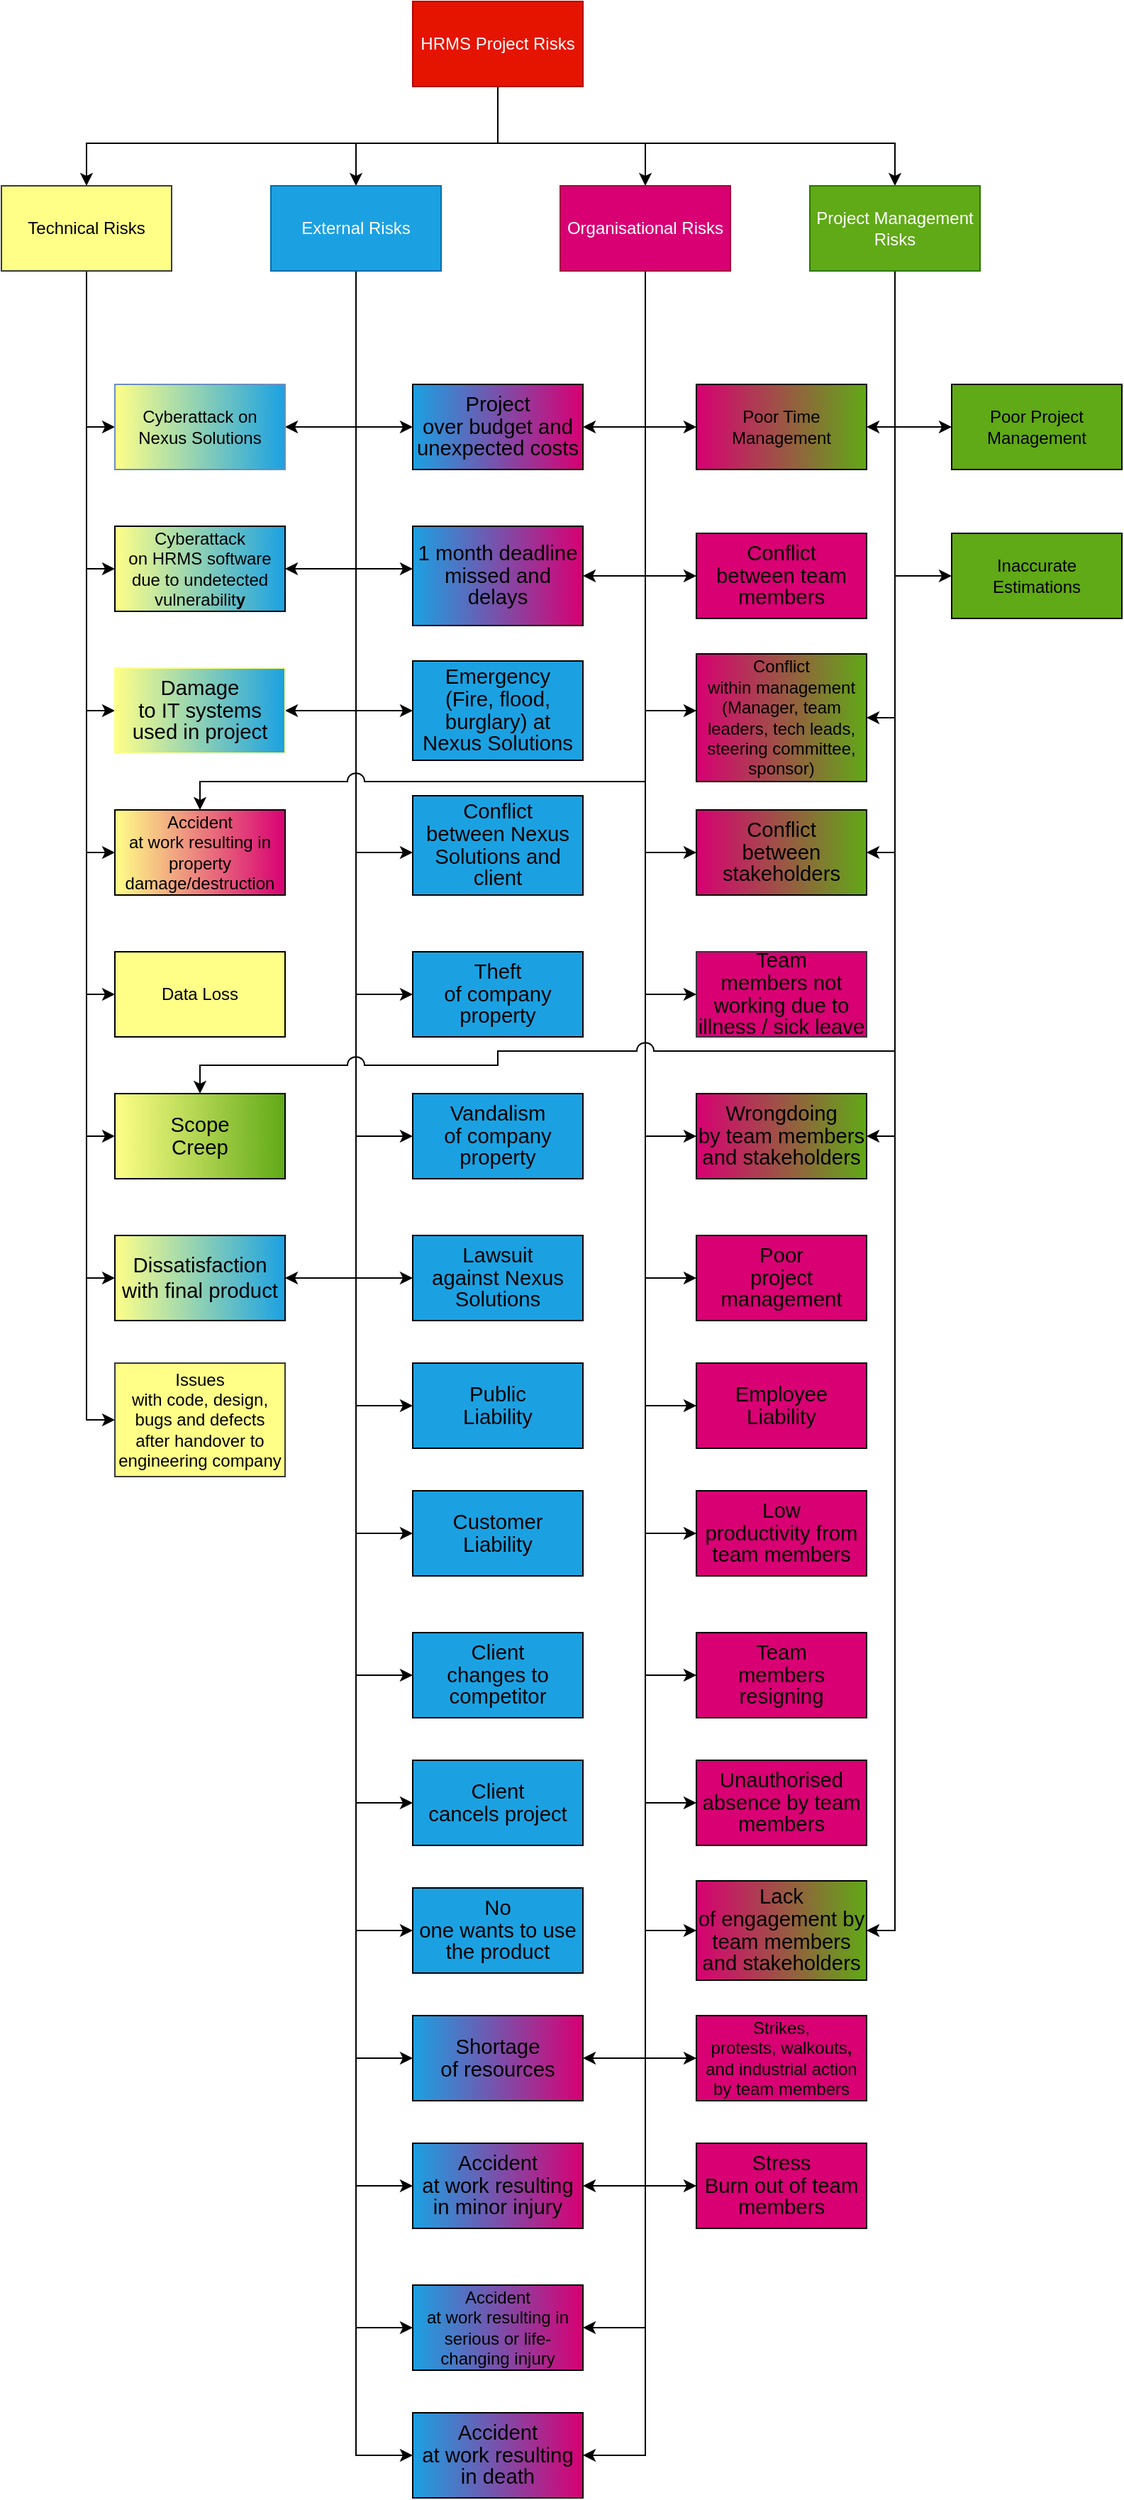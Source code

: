 <mxfile version="24.5.1" type="device">
  <diagram id="prtHgNgQTEPvFCAcTncT" name="Page-1">
    <mxGraphModel dx="2442" dy="1646" grid="1" gridSize="10" guides="1" tooltips="1" connect="1" arrows="1" fold="1" page="1" pageScale="1" pageWidth="827" pageHeight="1169" math="0" shadow="0">
      <root>
        <mxCell id="0" />
        <mxCell id="1" parent="0" />
        <mxCell id="ek_sgD7R-iS7o5YreClh-4" value="" style="edgeStyle=orthogonalEdgeStyle;rounded=0;orthogonalLoop=1;jettySize=auto;html=1;" edge="1" parent="1" source="ek_sgD7R-iS7o5YreClh-1" target="ek_sgD7R-iS7o5YreClh-3">
          <mxGeometry relative="1" as="geometry">
            <Array as="points">
              <mxPoint x="430" y="230" />
              <mxPoint x="140" y="230" />
            </Array>
          </mxGeometry>
        </mxCell>
        <mxCell id="ek_sgD7R-iS7o5YreClh-7" value="" style="edgeStyle=orthogonalEdgeStyle;rounded=0;orthogonalLoop=1;jettySize=auto;html=1;" edge="1" parent="1" source="ek_sgD7R-iS7o5YreClh-1" target="ek_sgD7R-iS7o5YreClh-6">
          <mxGeometry relative="1" as="geometry">
            <Array as="points">
              <mxPoint x="430" y="230" />
              <mxPoint x="330" y="230" />
            </Array>
          </mxGeometry>
        </mxCell>
        <mxCell id="ek_sgD7R-iS7o5YreClh-10" value="" style="edgeStyle=orthogonalEdgeStyle;rounded=0;orthogonalLoop=1;jettySize=auto;html=1;" edge="1" parent="1" source="ek_sgD7R-iS7o5YreClh-1" target="ek_sgD7R-iS7o5YreClh-9">
          <mxGeometry relative="1" as="geometry">
            <Array as="points">
              <mxPoint x="430" y="230" />
              <mxPoint x="534" y="230" />
            </Array>
          </mxGeometry>
        </mxCell>
        <mxCell id="ek_sgD7R-iS7o5YreClh-13" value="" style="edgeStyle=orthogonalEdgeStyle;rounded=0;orthogonalLoop=1;jettySize=auto;html=1;" edge="1" parent="1" source="ek_sgD7R-iS7o5YreClh-1" target="ek_sgD7R-iS7o5YreClh-12">
          <mxGeometry relative="1" as="geometry">
            <Array as="points">
              <mxPoint x="430" y="230" />
              <mxPoint x="710" y="230" />
            </Array>
          </mxGeometry>
        </mxCell>
        <mxCell id="ek_sgD7R-iS7o5YreClh-1" value="HRMS Project Risks" style="rounded=0;whiteSpace=wrap;html=1;fillColor=#e51400;fontColor=#ffffff;strokeColor=#B20000;" vertex="1" parent="1">
          <mxGeometry x="370" y="130" width="120" height="60" as="geometry" />
        </mxCell>
        <mxCell id="ek_sgD7R-iS7o5YreClh-15" value="" style="edgeStyle=orthogonalEdgeStyle;rounded=0;orthogonalLoop=1;jettySize=auto;html=1;" edge="1" parent="1" target="ek_sgD7R-iS7o5YreClh-14">
          <mxGeometry relative="1" as="geometry">
            <mxPoint x="160" y="320" as="sourcePoint" />
            <Array as="points">
              <mxPoint x="140" y="320" />
              <mxPoint x="140" y="430" />
            </Array>
          </mxGeometry>
        </mxCell>
        <mxCell id="ek_sgD7R-iS7o5YreClh-18" value="" style="edgeStyle=orthogonalEdgeStyle;rounded=0;orthogonalLoop=1;jettySize=auto;html=1;" edge="1" parent="1" source="ek_sgD7R-iS7o5YreClh-3" target="ek_sgD7R-iS7o5YreClh-17">
          <mxGeometry relative="1" as="geometry">
            <Array as="points">
              <mxPoint x="140" y="530" />
            </Array>
          </mxGeometry>
        </mxCell>
        <mxCell id="ek_sgD7R-iS7o5YreClh-20" value="" style="edgeStyle=orthogonalEdgeStyle;rounded=0;orthogonalLoop=1;jettySize=auto;html=1;" edge="1" parent="1" source="ek_sgD7R-iS7o5YreClh-3" target="ek_sgD7R-iS7o5YreClh-19">
          <mxGeometry relative="1" as="geometry">
            <Array as="points">
              <mxPoint x="140" y="630" />
            </Array>
          </mxGeometry>
        </mxCell>
        <mxCell id="ek_sgD7R-iS7o5YreClh-22" value="" style="edgeStyle=orthogonalEdgeStyle;rounded=0;orthogonalLoop=1;jettySize=auto;html=1;" edge="1" parent="1" source="ek_sgD7R-iS7o5YreClh-3" target="ek_sgD7R-iS7o5YreClh-21">
          <mxGeometry relative="1" as="geometry">
            <Array as="points">
              <mxPoint x="140" y="730" />
            </Array>
          </mxGeometry>
        </mxCell>
        <mxCell id="ek_sgD7R-iS7o5YreClh-24" value="" style="edgeStyle=orthogonalEdgeStyle;rounded=0;orthogonalLoop=1;jettySize=auto;html=1;" edge="1" parent="1" source="ek_sgD7R-iS7o5YreClh-3" target="ek_sgD7R-iS7o5YreClh-23">
          <mxGeometry relative="1" as="geometry">
            <Array as="points">
              <mxPoint x="140" y="830" />
            </Array>
          </mxGeometry>
        </mxCell>
        <mxCell id="ek_sgD7R-iS7o5YreClh-28" value="" style="edgeStyle=orthogonalEdgeStyle;rounded=0;orthogonalLoop=1;jettySize=auto;html=1;" edge="1" parent="1" source="ek_sgD7R-iS7o5YreClh-3" target="ek_sgD7R-iS7o5YreClh-27">
          <mxGeometry relative="1" as="geometry">
            <Array as="points">
              <mxPoint x="140" y="930" />
            </Array>
          </mxGeometry>
        </mxCell>
        <mxCell id="ek_sgD7R-iS7o5YreClh-30" value="" style="edgeStyle=orthogonalEdgeStyle;rounded=0;orthogonalLoop=1;jettySize=auto;html=1;" edge="1" parent="1" source="ek_sgD7R-iS7o5YreClh-3" target="ek_sgD7R-iS7o5YreClh-29">
          <mxGeometry relative="1" as="geometry">
            <Array as="points">
              <mxPoint x="140" y="1030" />
            </Array>
          </mxGeometry>
        </mxCell>
        <mxCell id="ek_sgD7R-iS7o5YreClh-34" value="" style="edgeStyle=orthogonalEdgeStyle;rounded=0;orthogonalLoop=1;jettySize=auto;html=1;" edge="1" parent="1" source="ek_sgD7R-iS7o5YreClh-3" target="ek_sgD7R-iS7o5YreClh-33">
          <mxGeometry relative="1" as="geometry">
            <Array as="points">
              <mxPoint x="140" y="1130" />
            </Array>
          </mxGeometry>
        </mxCell>
        <mxCell id="ek_sgD7R-iS7o5YreClh-3" value="Technical Risks" style="rounded=0;whiteSpace=wrap;html=1;fillColor=#ffff88;strokeColor=#36393d;" vertex="1" parent="1">
          <mxGeometry x="80" y="260" width="120" height="60" as="geometry" />
        </mxCell>
        <mxCell id="ek_sgD7R-iS7o5YreClh-37" style="edgeStyle=orthogonalEdgeStyle;rounded=0;orthogonalLoop=1;jettySize=auto;html=1;entryX=1;entryY=0.5;entryDx=0;entryDy=0;" edge="1" parent="1" source="ek_sgD7R-iS7o5YreClh-6" target="ek_sgD7R-iS7o5YreClh-14">
          <mxGeometry relative="1" as="geometry" />
        </mxCell>
        <mxCell id="ek_sgD7R-iS7o5YreClh-38" style="edgeStyle=orthogonalEdgeStyle;rounded=0;orthogonalLoop=1;jettySize=auto;html=1;entryX=1;entryY=0.5;entryDx=0;entryDy=0;" edge="1" parent="1" source="ek_sgD7R-iS7o5YreClh-6" target="ek_sgD7R-iS7o5YreClh-17">
          <mxGeometry relative="1" as="geometry" />
        </mxCell>
        <mxCell id="ek_sgD7R-iS7o5YreClh-39" style="edgeStyle=orthogonalEdgeStyle;rounded=0;orthogonalLoop=1;jettySize=auto;html=1;entryX=1;entryY=0.5;entryDx=0;entryDy=0;" edge="1" parent="1" source="ek_sgD7R-iS7o5YreClh-6" target="ek_sgD7R-iS7o5YreClh-19">
          <mxGeometry relative="1" as="geometry" />
        </mxCell>
        <mxCell id="ek_sgD7R-iS7o5YreClh-41" value="" style="edgeStyle=orthogonalEdgeStyle;rounded=0;orthogonalLoop=1;jettySize=auto;html=1;" edge="1" parent="1" source="ek_sgD7R-iS7o5YreClh-6" target="ek_sgD7R-iS7o5YreClh-40">
          <mxGeometry relative="1" as="geometry">
            <Array as="points">
              <mxPoint x="330" y="430" />
            </Array>
          </mxGeometry>
        </mxCell>
        <mxCell id="ek_sgD7R-iS7o5YreClh-43" value="" style="edgeStyle=orthogonalEdgeStyle;rounded=0;orthogonalLoop=1;jettySize=auto;html=1;" edge="1" parent="1" source="ek_sgD7R-iS7o5YreClh-6" target="ek_sgD7R-iS7o5YreClh-42">
          <mxGeometry relative="1" as="geometry">
            <Array as="points">
              <mxPoint x="330" y="530" />
            </Array>
          </mxGeometry>
        </mxCell>
        <mxCell id="ek_sgD7R-iS7o5YreClh-45" value="" style="edgeStyle=orthogonalEdgeStyle;rounded=0;orthogonalLoop=1;jettySize=auto;html=1;" edge="1" parent="1" source="ek_sgD7R-iS7o5YreClh-6" target="ek_sgD7R-iS7o5YreClh-44">
          <mxGeometry relative="1" as="geometry">
            <Array as="points">
              <mxPoint x="330" y="630" />
            </Array>
          </mxGeometry>
        </mxCell>
        <mxCell id="ek_sgD7R-iS7o5YreClh-47" value="" style="edgeStyle=orthogonalEdgeStyle;rounded=0;orthogonalLoop=1;jettySize=auto;html=1;" edge="1" parent="1" source="ek_sgD7R-iS7o5YreClh-6" target="ek_sgD7R-iS7o5YreClh-46">
          <mxGeometry relative="1" as="geometry">
            <Array as="points">
              <mxPoint x="330" y="730" />
            </Array>
          </mxGeometry>
        </mxCell>
        <mxCell id="ek_sgD7R-iS7o5YreClh-49" value="" style="edgeStyle=orthogonalEdgeStyle;rounded=0;orthogonalLoop=1;jettySize=auto;html=1;" edge="1" parent="1" source="ek_sgD7R-iS7o5YreClh-6" target="ek_sgD7R-iS7o5YreClh-48">
          <mxGeometry relative="1" as="geometry">
            <Array as="points">
              <mxPoint x="330" y="830" />
            </Array>
          </mxGeometry>
        </mxCell>
        <mxCell id="ek_sgD7R-iS7o5YreClh-53" value="" style="edgeStyle=orthogonalEdgeStyle;rounded=0;orthogonalLoop=1;jettySize=auto;html=1;" edge="1" parent="1" source="ek_sgD7R-iS7o5YreClh-6" target="ek_sgD7R-iS7o5YreClh-52">
          <mxGeometry relative="1" as="geometry">
            <Array as="points">
              <mxPoint x="330" y="930" />
            </Array>
          </mxGeometry>
        </mxCell>
        <mxCell id="ek_sgD7R-iS7o5YreClh-55" value="" style="edgeStyle=orthogonalEdgeStyle;rounded=0;orthogonalLoop=1;jettySize=auto;html=1;" edge="1" parent="1" source="ek_sgD7R-iS7o5YreClh-6" target="ek_sgD7R-iS7o5YreClh-54">
          <mxGeometry relative="1" as="geometry">
            <Array as="points">
              <mxPoint x="330" y="1030" />
            </Array>
          </mxGeometry>
        </mxCell>
        <mxCell id="ek_sgD7R-iS7o5YreClh-58" value="" style="edgeStyle=orthogonalEdgeStyle;rounded=0;orthogonalLoop=1;jettySize=auto;html=1;" edge="1" parent="1" source="ek_sgD7R-iS7o5YreClh-6" target="ek_sgD7R-iS7o5YreClh-57">
          <mxGeometry relative="1" as="geometry">
            <Array as="points">
              <mxPoint x="330" y="1120" />
            </Array>
          </mxGeometry>
        </mxCell>
        <mxCell id="ek_sgD7R-iS7o5YreClh-60" value="" style="edgeStyle=orthogonalEdgeStyle;rounded=0;orthogonalLoop=1;jettySize=auto;html=1;" edge="1" parent="1" source="ek_sgD7R-iS7o5YreClh-6" target="ek_sgD7R-iS7o5YreClh-59">
          <mxGeometry relative="1" as="geometry">
            <Array as="points">
              <mxPoint x="330" y="1210" />
            </Array>
          </mxGeometry>
        </mxCell>
        <mxCell id="ek_sgD7R-iS7o5YreClh-62" value="" style="edgeStyle=orthogonalEdgeStyle;rounded=0;orthogonalLoop=1;jettySize=auto;html=1;" edge="1" parent="1" source="ek_sgD7R-iS7o5YreClh-6" target="ek_sgD7R-iS7o5YreClh-61">
          <mxGeometry relative="1" as="geometry">
            <Array as="points">
              <mxPoint x="330" y="1310" />
            </Array>
          </mxGeometry>
        </mxCell>
        <mxCell id="ek_sgD7R-iS7o5YreClh-64" value="" style="edgeStyle=orthogonalEdgeStyle;rounded=0;orthogonalLoop=1;jettySize=auto;html=1;" edge="1" parent="1" source="ek_sgD7R-iS7o5YreClh-6" target="ek_sgD7R-iS7o5YreClh-63">
          <mxGeometry relative="1" as="geometry">
            <Array as="points">
              <mxPoint x="330" y="1400" />
            </Array>
          </mxGeometry>
        </mxCell>
        <mxCell id="ek_sgD7R-iS7o5YreClh-65" style="edgeStyle=orthogonalEdgeStyle;rounded=0;orthogonalLoop=1;jettySize=auto;html=1;entryX=1;entryY=0.5;entryDx=0;entryDy=0;" edge="1" parent="1" source="ek_sgD7R-iS7o5YreClh-6" target="ek_sgD7R-iS7o5YreClh-29">
          <mxGeometry relative="1" as="geometry" />
        </mxCell>
        <mxCell id="ek_sgD7R-iS7o5YreClh-67" value="" style="edgeStyle=orthogonalEdgeStyle;rounded=0;orthogonalLoop=1;jettySize=auto;html=1;" edge="1" parent="1" source="ek_sgD7R-iS7o5YreClh-6" target="ek_sgD7R-iS7o5YreClh-66">
          <mxGeometry relative="1" as="geometry">
            <Array as="points">
              <mxPoint x="330" y="1490" />
            </Array>
          </mxGeometry>
        </mxCell>
        <mxCell id="ek_sgD7R-iS7o5YreClh-70" value="" style="edgeStyle=orthogonalEdgeStyle;rounded=0;orthogonalLoop=1;jettySize=auto;html=1;" edge="1" parent="1" source="ek_sgD7R-iS7o5YreClh-6" target="ek_sgD7R-iS7o5YreClh-69">
          <mxGeometry relative="1" as="geometry">
            <Array as="points">
              <mxPoint x="330" y="1580" />
            </Array>
          </mxGeometry>
        </mxCell>
        <mxCell id="ek_sgD7R-iS7o5YreClh-114" value="" style="edgeStyle=orthogonalEdgeStyle;rounded=0;orthogonalLoop=1;jettySize=auto;html=1;" edge="1" parent="1" source="ek_sgD7R-iS7o5YreClh-6" target="ek_sgD7R-iS7o5YreClh-113">
          <mxGeometry relative="1" as="geometry">
            <Array as="points">
              <mxPoint x="330" y="1670" />
            </Array>
          </mxGeometry>
        </mxCell>
        <mxCell id="ek_sgD7R-iS7o5YreClh-116" value="" style="edgeStyle=orthogonalEdgeStyle;rounded=0;orthogonalLoop=1;jettySize=auto;html=1;" edge="1" parent="1" source="ek_sgD7R-iS7o5YreClh-6" target="ek_sgD7R-iS7o5YreClh-115">
          <mxGeometry relative="1" as="geometry">
            <Array as="points">
              <mxPoint x="330" y="1770" />
            </Array>
          </mxGeometry>
        </mxCell>
        <mxCell id="ek_sgD7R-iS7o5YreClh-118" value="" style="edgeStyle=orthogonalEdgeStyle;rounded=0;orthogonalLoop=1;jettySize=auto;html=1;" edge="1" parent="1" source="ek_sgD7R-iS7o5YreClh-6" target="ek_sgD7R-iS7o5YreClh-117">
          <mxGeometry relative="1" as="geometry">
            <Array as="points">
              <mxPoint x="330" y="1860" />
            </Array>
          </mxGeometry>
        </mxCell>
        <mxCell id="ek_sgD7R-iS7o5YreClh-6" value="External Risks" style="rounded=0;whiteSpace=wrap;html=1;fillColor=#1ba1e2;strokeColor=#006EAF;fontColor=#ffffff;" vertex="1" parent="1">
          <mxGeometry x="270" y="260" width="120" height="60" as="geometry" />
        </mxCell>
        <mxCell id="ek_sgD7R-iS7o5YreClh-72" value="" style="edgeStyle=orthogonalEdgeStyle;rounded=0;orthogonalLoop=1;jettySize=auto;html=1;" edge="1" parent="1" source="ek_sgD7R-iS7o5YreClh-9" target="ek_sgD7R-iS7o5YreClh-71">
          <mxGeometry relative="1" as="geometry">
            <Array as="points">
              <mxPoint x="534" y="430" />
            </Array>
          </mxGeometry>
        </mxCell>
        <mxCell id="ek_sgD7R-iS7o5YreClh-73" style="edgeStyle=orthogonalEdgeStyle;rounded=0;orthogonalLoop=1;jettySize=auto;html=1;entryX=1;entryY=0.5;entryDx=0;entryDy=0;" edge="1" parent="1" source="ek_sgD7R-iS7o5YreClh-9" target="ek_sgD7R-iS7o5YreClh-40">
          <mxGeometry relative="1" as="geometry" />
        </mxCell>
        <mxCell id="ek_sgD7R-iS7o5YreClh-74" style="edgeStyle=orthogonalEdgeStyle;rounded=0;orthogonalLoop=1;jettySize=auto;html=1;entryX=1;entryY=0.5;entryDx=0;entryDy=0;" edge="1" parent="1" source="ek_sgD7R-iS7o5YreClh-9" target="ek_sgD7R-iS7o5YreClh-42">
          <mxGeometry relative="1" as="geometry" />
        </mxCell>
        <mxCell id="ek_sgD7R-iS7o5YreClh-75" style="edgeStyle=orthogonalEdgeStyle;rounded=0;orthogonalLoop=1;jettySize=auto;html=1;entryX=1;entryY=0.5;entryDx=0;entryDy=0;" edge="1" parent="1" source="ek_sgD7R-iS7o5YreClh-9" target="ek_sgD7R-iS7o5YreClh-69">
          <mxGeometry relative="1" as="geometry" />
        </mxCell>
        <mxCell id="ek_sgD7R-iS7o5YreClh-77" value="" style="edgeStyle=orthogonalEdgeStyle;rounded=0;orthogonalLoop=1;jettySize=auto;html=1;" edge="1" parent="1" source="ek_sgD7R-iS7o5YreClh-9" target="ek_sgD7R-iS7o5YreClh-76">
          <mxGeometry relative="1" as="geometry">
            <Array as="points">
              <mxPoint x="534" y="535" />
            </Array>
          </mxGeometry>
        </mxCell>
        <mxCell id="ek_sgD7R-iS7o5YreClh-79" value="" style="edgeStyle=orthogonalEdgeStyle;rounded=0;orthogonalLoop=1;jettySize=auto;html=1;" edge="1" parent="1" source="ek_sgD7R-iS7o5YreClh-9" target="ek_sgD7R-iS7o5YreClh-78">
          <mxGeometry relative="1" as="geometry">
            <Array as="points">
              <mxPoint x="534" y="630" />
            </Array>
          </mxGeometry>
        </mxCell>
        <mxCell id="ek_sgD7R-iS7o5YreClh-81" value="" style="edgeStyle=orthogonalEdgeStyle;rounded=0;orthogonalLoop=1;jettySize=auto;html=1;" edge="1" parent="1" source="ek_sgD7R-iS7o5YreClh-9" target="ek_sgD7R-iS7o5YreClh-80">
          <mxGeometry relative="1" as="geometry">
            <Array as="points">
              <mxPoint x="534" y="730" />
            </Array>
          </mxGeometry>
        </mxCell>
        <mxCell id="ek_sgD7R-iS7o5YreClh-83" value="" style="edgeStyle=orthogonalEdgeStyle;rounded=0;orthogonalLoop=1;jettySize=auto;html=1;" edge="1" parent="1" source="ek_sgD7R-iS7o5YreClh-9" target="ek_sgD7R-iS7o5YreClh-82">
          <mxGeometry relative="1" as="geometry">
            <Array as="points">
              <mxPoint x="534" y="830" />
            </Array>
          </mxGeometry>
        </mxCell>
        <mxCell id="ek_sgD7R-iS7o5YreClh-86" value="" style="edgeStyle=orthogonalEdgeStyle;rounded=0;orthogonalLoop=1;jettySize=auto;html=1;" edge="1" parent="1" source="ek_sgD7R-iS7o5YreClh-9" target="ek_sgD7R-iS7o5YreClh-85">
          <mxGeometry relative="1" as="geometry">
            <Array as="points">
              <mxPoint x="534" y="930" />
            </Array>
          </mxGeometry>
        </mxCell>
        <mxCell id="ek_sgD7R-iS7o5YreClh-88" value="" style="edgeStyle=orthogonalEdgeStyle;rounded=0;orthogonalLoop=1;jettySize=auto;html=1;" edge="1" parent="1" source="ek_sgD7R-iS7o5YreClh-9" target="ek_sgD7R-iS7o5YreClh-87">
          <mxGeometry relative="1" as="geometry">
            <Array as="points">
              <mxPoint x="534" y="1030" />
            </Array>
          </mxGeometry>
        </mxCell>
        <mxCell id="ek_sgD7R-iS7o5YreClh-90" value="" style="edgeStyle=orthogonalEdgeStyle;rounded=0;orthogonalLoop=1;jettySize=auto;html=1;" edge="1" parent="1" source="ek_sgD7R-iS7o5YreClh-9" target="ek_sgD7R-iS7o5YreClh-89">
          <mxGeometry relative="1" as="geometry">
            <Array as="points">
              <mxPoint x="534" y="1120" />
            </Array>
          </mxGeometry>
        </mxCell>
        <mxCell id="ek_sgD7R-iS7o5YreClh-93" value="" style="edgeStyle=orthogonalEdgeStyle;rounded=0;orthogonalLoop=1;jettySize=auto;html=1;" edge="1" parent="1" source="ek_sgD7R-iS7o5YreClh-9" target="ek_sgD7R-iS7o5YreClh-92">
          <mxGeometry relative="1" as="geometry">
            <Array as="points">
              <mxPoint x="534" y="1210" />
            </Array>
          </mxGeometry>
        </mxCell>
        <mxCell id="ek_sgD7R-iS7o5YreClh-95" value="" style="edgeStyle=orthogonalEdgeStyle;rounded=0;orthogonalLoop=1;jettySize=auto;html=1;" edge="1" parent="1" source="ek_sgD7R-iS7o5YreClh-9" target="ek_sgD7R-iS7o5YreClh-94">
          <mxGeometry relative="1" as="geometry">
            <Array as="points">
              <mxPoint x="534" y="1310" />
            </Array>
          </mxGeometry>
        </mxCell>
        <mxCell id="ek_sgD7R-iS7o5YreClh-97" value="" style="edgeStyle=orthogonalEdgeStyle;rounded=0;orthogonalLoop=1;jettySize=auto;html=1;" edge="1" parent="1" source="ek_sgD7R-iS7o5YreClh-9" target="ek_sgD7R-iS7o5YreClh-96">
          <mxGeometry relative="1" as="geometry">
            <Array as="points">
              <mxPoint x="534" y="1400" />
            </Array>
          </mxGeometry>
        </mxCell>
        <mxCell id="ek_sgD7R-iS7o5YreClh-99" value="" style="edgeStyle=orthogonalEdgeStyle;rounded=0;orthogonalLoop=1;jettySize=auto;html=1;" edge="1" parent="1" source="ek_sgD7R-iS7o5YreClh-9" target="ek_sgD7R-iS7o5YreClh-98">
          <mxGeometry relative="1" as="geometry">
            <Array as="points">
              <mxPoint x="534" y="1490" />
            </Array>
          </mxGeometry>
        </mxCell>
        <mxCell id="ek_sgD7R-iS7o5YreClh-101" value="" style="edgeStyle=orthogonalEdgeStyle;rounded=0;orthogonalLoop=1;jettySize=auto;html=1;" edge="1" parent="1" source="ek_sgD7R-iS7o5YreClh-9" target="ek_sgD7R-iS7o5YreClh-100">
          <mxGeometry relative="1" as="geometry">
            <Array as="points">
              <mxPoint x="534" y="1580" />
            </Array>
          </mxGeometry>
        </mxCell>
        <mxCell id="ek_sgD7R-iS7o5YreClh-103" value="" style="edgeStyle=orthogonalEdgeStyle;rounded=0;orthogonalLoop=1;jettySize=auto;html=1;" edge="1" parent="1" source="ek_sgD7R-iS7o5YreClh-9" target="ek_sgD7R-iS7o5YreClh-102">
          <mxGeometry relative="1" as="geometry">
            <Array as="points">
              <mxPoint x="534" y="1670" />
            </Array>
          </mxGeometry>
        </mxCell>
        <mxCell id="ek_sgD7R-iS7o5YreClh-120" style="edgeStyle=orthogonalEdgeStyle;rounded=0;orthogonalLoop=1;jettySize=auto;html=1;entryX=1;entryY=0.5;entryDx=0;entryDy=0;" edge="1" parent="1" source="ek_sgD7R-iS7o5YreClh-9" target="ek_sgD7R-iS7o5YreClh-113">
          <mxGeometry relative="1" as="geometry" />
        </mxCell>
        <mxCell id="ek_sgD7R-iS7o5YreClh-121" style="edgeStyle=orthogonalEdgeStyle;rounded=0;orthogonalLoop=1;jettySize=auto;html=1;entryX=1;entryY=0.5;entryDx=0;entryDy=0;" edge="1" parent="1" source="ek_sgD7R-iS7o5YreClh-9" target="ek_sgD7R-iS7o5YreClh-115">
          <mxGeometry relative="1" as="geometry" />
        </mxCell>
        <mxCell id="ek_sgD7R-iS7o5YreClh-122" style="edgeStyle=orthogonalEdgeStyle;rounded=0;orthogonalLoop=1;jettySize=auto;html=1;entryX=1;entryY=0.5;entryDx=0;entryDy=0;jumpStyle=arc;" edge="1" parent="1" source="ek_sgD7R-iS7o5YreClh-9" target="ek_sgD7R-iS7o5YreClh-117">
          <mxGeometry relative="1" as="geometry" />
        </mxCell>
        <mxCell id="ek_sgD7R-iS7o5YreClh-125" style="edgeStyle=orthogonalEdgeStyle;rounded=0;orthogonalLoop=1;jettySize=auto;html=1;jumpStyle=arc;jumpSize=12;" edge="1" parent="1" source="ek_sgD7R-iS7o5YreClh-9" target="ek_sgD7R-iS7o5YreClh-21">
          <mxGeometry relative="1" as="geometry">
            <Array as="points">
              <mxPoint x="534" y="680" />
              <mxPoint x="220" y="680" />
            </Array>
          </mxGeometry>
        </mxCell>
        <mxCell id="ek_sgD7R-iS7o5YreClh-9" value="Organisational Risks" style="rounded=0;whiteSpace=wrap;html=1;fillColor=#d80073;strokeColor=#A50040;fontColor=#ffffff;" vertex="1" parent="1">
          <mxGeometry x="474" y="260" width="120" height="60" as="geometry" />
        </mxCell>
        <mxCell id="ek_sgD7R-iS7o5YreClh-104" style="edgeStyle=orthogonalEdgeStyle;rounded=0;orthogonalLoop=1;jettySize=auto;html=1;entryX=1;entryY=0.5;entryDx=0;entryDy=0;" edge="1" parent="1" source="ek_sgD7R-iS7o5YreClh-12" target="ek_sgD7R-iS7o5YreClh-71">
          <mxGeometry relative="1" as="geometry" />
        </mxCell>
        <mxCell id="ek_sgD7R-iS7o5YreClh-105" style="edgeStyle=orthogonalEdgeStyle;rounded=0;orthogonalLoop=1;jettySize=auto;html=1;entryX=1;entryY=0.5;entryDx=0;entryDy=0;" edge="1" parent="1" source="ek_sgD7R-iS7o5YreClh-12" target="ek_sgD7R-iS7o5YreClh-78">
          <mxGeometry relative="1" as="geometry" />
        </mxCell>
        <mxCell id="ek_sgD7R-iS7o5YreClh-106" style="edgeStyle=orthogonalEdgeStyle;rounded=0;orthogonalLoop=1;jettySize=auto;html=1;entryX=1;entryY=0.5;entryDx=0;entryDy=0;" edge="1" parent="1" source="ek_sgD7R-iS7o5YreClh-12" target="ek_sgD7R-iS7o5YreClh-85">
          <mxGeometry relative="1" as="geometry" />
        </mxCell>
        <mxCell id="ek_sgD7R-iS7o5YreClh-108" value="" style="edgeStyle=orthogonalEdgeStyle;rounded=0;orthogonalLoop=1;jettySize=auto;html=1;" edge="1" parent="1" source="ek_sgD7R-iS7o5YreClh-12" target="ek_sgD7R-iS7o5YreClh-107">
          <mxGeometry relative="1" as="geometry">
            <Array as="points">
              <mxPoint x="710" y="430" />
            </Array>
          </mxGeometry>
        </mxCell>
        <mxCell id="ek_sgD7R-iS7o5YreClh-110" value="" style="edgeStyle=orthogonalEdgeStyle;rounded=0;orthogonalLoop=1;jettySize=auto;html=1;" edge="1" parent="1" source="ek_sgD7R-iS7o5YreClh-12" target="ek_sgD7R-iS7o5YreClh-109">
          <mxGeometry relative="1" as="geometry">
            <Array as="points">
              <mxPoint x="710" y="535" />
            </Array>
          </mxGeometry>
        </mxCell>
        <mxCell id="ek_sgD7R-iS7o5YreClh-111" style="edgeStyle=orthogonalEdgeStyle;rounded=0;orthogonalLoop=1;jettySize=auto;html=1;entryX=1;entryY=0.5;entryDx=0;entryDy=0;" edge="1" parent="1" source="ek_sgD7R-iS7o5YreClh-12" target="ek_sgD7R-iS7o5YreClh-98">
          <mxGeometry relative="1" as="geometry" />
        </mxCell>
        <mxCell id="ek_sgD7R-iS7o5YreClh-119" style="edgeStyle=orthogonalEdgeStyle;rounded=0;orthogonalLoop=1;jettySize=auto;html=1;entryX=1;entryY=0.5;entryDx=0;entryDy=0;" edge="1" parent="1" source="ek_sgD7R-iS7o5YreClh-12" target="ek_sgD7R-iS7o5YreClh-80">
          <mxGeometry relative="1" as="geometry" />
        </mxCell>
        <mxCell id="ek_sgD7R-iS7o5YreClh-124" style="edgeStyle=orthogonalEdgeStyle;rounded=0;orthogonalLoop=1;jettySize=auto;html=1;jumpStyle=arc;entryX=0.5;entryY=0;entryDx=0;entryDy=0;movable=1;resizable=1;rotatable=1;deletable=1;editable=1;locked=0;connectable=1;jumpSize=12;" edge="1" parent="1" source="ek_sgD7R-iS7o5YreClh-12" target="ek_sgD7R-iS7o5YreClh-27">
          <mxGeometry relative="1" as="geometry">
            <mxPoint x="520" y="970" as="targetPoint" />
            <Array as="points">
              <mxPoint x="710" y="870" />
              <mxPoint x="430" y="870" />
              <mxPoint x="430" y="880" />
              <mxPoint x="220" y="880" />
            </Array>
          </mxGeometry>
        </mxCell>
        <mxCell id="ek_sgD7R-iS7o5YreClh-12" value="Project Management Risks" style="rounded=0;whiteSpace=wrap;html=1;fillColor=#60a917;strokeColor=#2D7600;fontColor=#ffffff;" vertex="1" parent="1">
          <mxGeometry x="650" y="260" width="120" height="60" as="geometry" />
        </mxCell>
        <mxCell id="ek_sgD7R-iS7o5YreClh-14" value="Cyberattack on Nexus Solutions" style="whiteSpace=wrap;html=1;rounded=0;fillColor=#ffff88;gradientColor=#1ba1e2;strokeColor=#6c8ebf;gradientDirection=east;" vertex="1" parent="1">
          <mxGeometry x="160" y="400" width="120" height="60" as="geometry" />
        </mxCell>
        <mxCell id="ek_sgD7R-iS7o5YreClh-17" value="&lt;span style=&quot;line-height: 107%; font-family: Calibri, sans-serif;&quot;&gt;&lt;font style=&quot;font-size: 12px;&quot;&gt;Cyberattack&lt;br/&gt;on HRMS software due to undetected vulnerabilit&lt;b style=&quot;&quot;&gt;y&lt;/b&gt;&lt;/font&gt;&lt;/span&gt;" style="rounded=0;whiteSpace=wrap;html=1;fillColor=#ffff88;gradientColor=#1ba1e2;gradientDirection=east;" vertex="1" parent="1">
          <mxGeometry x="160" y="500" width="120" height="60" as="geometry" />
        </mxCell>
        <mxCell id="ek_sgD7R-iS7o5YreClh-19" value="&lt;span style=&quot;font-size:11.0pt;line-height:107%;&lt;br/&gt;font-family:&amp;quot;Calibri&amp;quot;,sans-serif;mso-ascii-theme-font:minor-latin;mso-fareast-font-family:&lt;br/&gt;DengXian;mso-fareast-theme-font:minor-fareast;mso-hansi-theme-font:minor-latin;&lt;br/&gt;mso-bidi-font-family:&amp;quot;Times New Roman&amp;quot;;mso-bidi-theme-font:minor-bidi;&lt;br/&gt;mso-ansi-language:EN-GB;mso-fareast-language:ZH-CN;mso-bidi-language:AR-SA&quot;&gt;Damage&lt;br/&gt;to IT systems used in project&lt;/span&gt;" style="rounded=0;whiteSpace=wrap;html=1;strokeColor=#ffff88;gradientColor=#1ba1e2;gradientDirection=east;fillColor=#ffff88;" vertex="1" parent="1">
          <mxGeometry x="160" y="600" width="120" height="60" as="geometry" />
        </mxCell>
        <mxCell id="ek_sgD7R-iS7o5YreClh-21" value="&lt;span style=&quot;line-height: 107%; font-family: Calibri, sans-serif;&quot;&gt;&lt;font style=&quot;font-size: 12px;&quot;&gt;Accident&lt;br/&gt;at work resulting in property damage/destruction&lt;/font&gt;&lt;/span&gt;" style="rounded=0;whiteSpace=wrap;html=1;gradientColor=#d80073;fillColor=#ffff88;gradientDirection=east;" vertex="1" parent="1">
          <mxGeometry x="160" y="700" width="120" height="60" as="geometry" />
        </mxCell>
        <mxCell id="ek_sgD7R-iS7o5YreClh-23" value="Data Loss" style="rounded=0;whiteSpace=wrap;html=1;fillColor=#ffff88;" vertex="1" parent="1">
          <mxGeometry x="160" y="800" width="120" height="60" as="geometry" />
        </mxCell>
        <mxCell id="ek_sgD7R-iS7o5YreClh-27" value="&lt;span style=&quot;font-size:11.0pt;line-height:107%;&lt;br/&gt;font-family:&amp;quot;Calibri&amp;quot;,sans-serif;mso-ascii-theme-font:minor-latin;mso-fareast-font-family:&lt;br/&gt;DengXian;mso-fareast-theme-font:minor-fareast;mso-hansi-theme-font:minor-latin;&lt;br/&gt;mso-bidi-font-family:&amp;quot;Times New Roman&amp;quot;;mso-bidi-theme-font:minor-bidi;&lt;br/&gt;mso-ansi-language:EN-GB;mso-fareast-language:ZH-CN;mso-bidi-language:AR-SA&quot;&gt;Scope&lt;br/&gt;Creep&lt;/span&gt;" style="rounded=0;whiteSpace=wrap;html=1;fillColor=#ffff88;gradientColor=#60a917;gradientDirection=east;" vertex="1" parent="1">
          <mxGeometry x="160" y="900" width="120" height="60" as="geometry" />
        </mxCell>
        <mxCell id="ek_sgD7R-iS7o5YreClh-29" value="&lt;span style=&quot;font-size: 14.667px;&quot;&gt;Dissatisfaction&lt;/span&gt;&lt;br style=&quot;font-size: 14.667px;&quot;&gt;&lt;span style=&quot;font-size: 14.667px;&quot;&gt;with final product&lt;/span&gt;" style="rounded=0;whiteSpace=wrap;html=1;gradientColor=#1ba1e2;fillColor=#ffff88;gradientDirection=east;" vertex="1" parent="1">
          <mxGeometry x="160" y="1000" width="120" height="60" as="geometry" />
        </mxCell>
        <mxCell id="ek_sgD7R-iS7o5YreClh-33" value="&lt;span style=&quot;line-height: 107%; font-family: Calibri, sans-serif;&quot;&gt;&lt;font style=&quot;font-size: 12px;&quot;&gt;Issues&lt;br/&gt;with code, design, bugs and defects after handover to engineering company&lt;/font&gt;&lt;/span&gt;" style="rounded=0;whiteSpace=wrap;html=1;fillColor=#ffff88;strokeColor=#36393d;" vertex="1" parent="1">
          <mxGeometry x="160" y="1090" width="120" height="80" as="geometry" />
        </mxCell>
        <mxCell id="ek_sgD7R-iS7o5YreClh-40" value="&lt;span style=&quot;font-size:11.0pt;line-height:107%;&lt;br/&gt;font-family:&amp;quot;Calibri&amp;quot;,sans-serif;mso-ascii-theme-font:minor-latin;mso-fareast-font-family:&lt;br/&gt;DengXian;mso-fareast-theme-font:minor-fareast;mso-hansi-theme-font:minor-latin;&lt;br/&gt;mso-bidi-font-family:&amp;quot;Times New Roman&amp;quot;;mso-bidi-theme-font:minor-bidi;&lt;br/&gt;mso-ansi-language:EN-GB;mso-fareast-language:ZH-CN;mso-bidi-language:AR-SA&quot;&gt;Project&lt;br/&gt;over budget and unexpected costs&lt;/span&gt;" style="rounded=0;whiteSpace=wrap;html=1;gradientColor=#d80073;fillColor=#1ba1e2;gradientDirection=east;" vertex="1" parent="1">
          <mxGeometry x="370" y="400" width="120" height="60" as="geometry" />
        </mxCell>
        <mxCell id="ek_sgD7R-iS7o5YreClh-42" value="&lt;span style=&quot;font-size:11.0pt;line-height:107%;&lt;br/&gt;font-family:&amp;quot;Calibri&amp;quot;,sans-serif;mso-ascii-theme-font:minor-latin;mso-fareast-font-family:&lt;br/&gt;DengXian;mso-fareast-theme-font:minor-fareast;mso-hansi-theme-font:minor-latin;&lt;br/&gt;mso-bidi-font-family:&amp;quot;Times New Roman&amp;quot;;mso-bidi-theme-font:minor-bidi;&lt;br/&gt;mso-ansi-language:EN-GB;mso-fareast-language:ZH-CN;mso-bidi-language:AR-SA&quot;&gt;1 month deadline missed and delays&lt;/span&gt;" style="rounded=0;whiteSpace=wrap;html=1;gradientColor=#d80073;fillColor=#1ba1e2;gradientDirection=east;" vertex="1" parent="1">
          <mxGeometry x="370" y="500" width="120" height="70" as="geometry" />
        </mxCell>
        <mxCell id="ek_sgD7R-iS7o5YreClh-44" value="&lt;span style=&quot;font-size:11.0pt;line-height:107%;&lt;br/&gt;font-family:&amp;quot;Calibri&amp;quot;,sans-serif;mso-ascii-theme-font:minor-latin;mso-fareast-font-family:&lt;br/&gt;DengXian;mso-fareast-theme-font:minor-fareast;mso-hansi-theme-font:minor-latin;&lt;br/&gt;mso-bidi-font-family:&amp;quot;Times New Roman&amp;quot;;mso-bidi-theme-font:minor-bidi;&lt;br/&gt;mso-ansi-language:EN-GB;mso-fareast-language:ZH-CN;mso-bidi-language:AR-SA&quot;&gt;Emergency&lt;br/&gt;(Fire, flood, burglary) at Nexus Solutions&lt;/span&gt;" style="rounded=0;whiteSpace=wrap;html=1;fillColor=#1ba1e2;" vertex="1" parent="1">
          <mxGeometry x="370" y="595" width="120" height="70" as="geometry" />
        </mxCell>
        <mxCell id="ek_sgD7R-iS7o5YreClh-46" value="&lt;span style=&quot;font-size:11.0pt;line-height:107%;&lt;br/&gt;font-family:&amp;quot;Calibri&amp;quot;,sans-serif;mso-ascii-theme-font:minor-latin;mso-fareast-font-family:&lt;br/&gt;DengXian;mso-fareast-theme-font:minor-fareast;mso-hansi-theme-font:minor-latin;&lt;br/&gt;mso-bidi-font-family:&amp;quot;Times New Roman&amp;quot;;mso-bidi-theme-font:minor-bidi;&lt;br/&gt;mso-ansi-language:EN-GB;mso-fareast-language:ZH-CN;mso-bidi-language:AR-SA&quot;&gt;Conflict&lt;br/&gt;between Nexus Solutions and client&lt;/span&gt;" style="rounded=0;whiteSpace=wrap;html=1;fillColor=#1ba1e2;" vertex="1" parent="1">
          <mxGeometry x="370" y="690" width="120" height="70" as="geometry" />
        </mxCell>
        <mxCell id="ek_sgD7R-iS7o5YreClh-48" value="&lt;span style=&quot;font-size:11.0pt;line-height:107%;&lt;br/&gt;font-family:&amp;quot;Calibri&amp;quot;,sans-serif;mso-ascii-theme-font:minor-latin;mso-fareast-font-family:&lt;br/&gt;DengXian;mso-fareast-theme-font:minor-fareast;mso-hansi-theme-font:minor-latin;&lt;br/&gt;mso-bidi-font-family:&amp;quot;Times New Roman&amp;quot;;mso-bidi-theme-font:minor-bidi;&lt;br/&gt;mso-ansi-language:EN-GB;mso-fareast-language:ZH-CN;mso-bidi-language:AR-SA&quot;&gt;Theft&lt;br/&gt;of company property&lt;/span&gt;" style="rounded=0;whiteSpace=wrap;html=1;fillColor=#1ba1e2;" vertex="1" parent="1">
          <mxGeometry x="370" y="800" width="120" height="60" as="geometry" />
        </mxCell>
        <mxCell id="ek_sgD7R-iS7o5YreClh-52" value="&lt;span style=&quot;font-size:11.0pt;line-height:107%;&lt;br/&gt;font-family:&amp;quot;Calibri&amp;quot;,sans-serif;mso-ascii-theme-font:minor-latin;mso-fareast-font-family:&lt;br/&gt;DengXian;mso-fareast-theme-font:minor-fareast;mso-hansi-theme-font:minor-latin;&lt;br/&gt;mso-bidi-font-family:&amp;quot;Times New Roman&amp;quot;;mso-bidi-theme-font:minor-bidi;&lt;br/&gt;mso-ansi-language:EN-GB;mso-fareast-language:ZH-CN;mso-bidi-language:AR-SA&quot;&gt;Vandalism&lt;br/&gt;of company property&lt;/span&gt;" style="rounded=0;whiteSpace=wrap;html=1;fillColor=#1ba1e2;" vertex="1" parent="1">
          <mxGeometry x="370" y="900" width="120" height="60" as="geometry" />
        </mxCell>
        <mxCell id="ek_sgD7R-iS7o5YreClh-54" value="&lt;span style=&quot;font-size:11.0pt;line-height:107%;&lt;br/&gt;font-family:&amp;quot;Calibri&amp;quot;,sans-serif;mso-ascii-theme-font:minor-latin;mso-fareast-font-family:&lt;br/&gt;DengXian;mso-fareast-theme-font:minor-fareast;mso-hansi-theme-font:minor-latin;&lt;br/&gt;mso-bidi-font-family:&amp;quot;Times New Roman&amp;quot;;mso-bidi-theme-font:minor-bidi;&lt;br/&gt;mso-ansi-language:EN-GB;mso-fareast-language:ZH-CN;mso-bidi-language:AR-SA&quot;&gt;Lawsuit&lt;br/&gt;against Nexus Solutions&lt;/span&gt;" style="rounded=0;whiteSpace=wrap;html=1;fillColor=#1ba1e2;" vertex="1" parent="1">
          <mxGeometry x="370" y="1000" width="120" height="60" as="geometry" />
        </mxCell>
        <mxCell id="ek_sgD7R-iS7o5YreClh-57" value="&lt;span style=&quot;font-size:11.0pt;line-height:107%;&lt;br/&gt;font-family:&amp;quot;Calibri&amp;quot;,sans-serif;mso-ascii-theme-font:minor-latin;mso-fareast-font-family:&lt;br/&gt;DengXian;mso-fareast-theme-font:minor-fareast;mso-hansi-theme-font:minor-latin;&lt;br/&gt;mso-bidi-font-family:&amp;quot;Times New Roman&amp;quot;;mso-bidi-theme-font:minor-bidi;&lt;br/&gt;mso-ansi-language:EN-GB;mso-fareast-language:ZH-CN;mso-bidi-language:AR-SA&quot;&gt;Public&lt;br/&gt;Liability&lt;/span&gt;" style="rounded=0;whiteSpace=wrap;html=1;fillColor=#1ba1e2;" vertex="1" parent="1">
          <mxGeometry x="370" y="1090" width="120" height="60" as="geometry" />
        </mxCell>
        <mxCell id="ek_sgD7R-iS7o5YreClh-59" value="&lt;span style=&quot;font-size:11.0pt;line-height:107%;&lt;br/&gt;font-family:&amp;quot;Calibri&amp;quot;,sans-serif;mso-ascii-theme-font:minor-latin;mso-fareast-font-family:&lt;br/&gt;DengXian;mso-fareast-theme-font:minor-fareast;mso-hansi-theme-font:minor-latin;&lt;br/&gt;mso-bidi-font-family:&amp;quot;Times New Roman&amp;quot;;mso-bidi-theme-font:minor-bidi;&lt;br/&gt;mso-ansi-language:EN-GB;mso-fareast-language:ZH-CN;mso-bidi-language:AR-SA&quot;&gt;Customer&lt;br/&gt;Liability&lt;/span&gt;" style="rounded=0;whiteSpace=wrap;html=1;fillColor=#1ba1e2;" vertex="1" parent="1">
          <mxGeometry x="370" y="1180" width="120" height="60" as="geometry" />
        </mxCell>
        <mxCell id="ek_sgD7R-iS7o5YreClh-61" value="&lt;span style=&quot;font-size:11.0pt;line-height:107%;&lt;br/&gt;font-family:&amp;quot;Calibri&amp;quot;,sans-serif;mso-ascii-theme-font:minor-latin;mso-fareast-font-family:&lt;br/&gt;DengXian;mso-fareast-theme-font:minor-fareast;mso-hansi-theme-font:minor-latin;&lt;br/&gt;mso-bidi-font-family:&amp;quot;Times New Roman&amp;quot;;mso-bidi-theme-font:minor-bidi;&lt;br/&gt;mso-ansi-language:EN-GB;mso-fareast-language:ZH-CN;mso-bidi-language:AR-SA&quot;&gt;Client&lt;br/&gt;changes to competitor&lt;/span&gt;" style="rounded=0;whiteSpace=wrap;html=1;fillColor=#1ba1e2;" vertex="1" parent="1">
          <mxGeometry x="370" y="1280" width="120" height="60" as="geometry" />
        </mxCell>
        <mxCell id="ek_sgD7R-iS7o5YreClh-63" value="&lt;span style=&quot;font-size:11.0pt;line-height:107%;&lt;br/&gt;font-family:&amp;quot;Calibri&amp;quot;,sans-serif;mso-ascii-theme-font:minor-latin;mso-fareast-font-family:&lt;br/&gt;DengXian;mso-fareast-theme-font:minor-fareast;mso-hansi-theme-font:minor-latin;&lt;br/&gt;mso-bidi-font-family:&amp;quot;Times New Roman&amp;quot;;mso-bidi-theme-font:minor-bidi;&lt;br/&gt;mso-ansi-language:EN-GB;mso-fareast-language:ZH-CN;mso-bidi-language:AR-SA&quot;&gt;Client&lt;br/&gt;cancels project&lt;/span&gt;" style="rounded=0;whiteSpace=wrap;html=1;fillColor=#1ba1e2;" vertex="1" parent="1">
          <mxGeometry x="370" y="1370" width="120" height="60" as="geometry" />
        </mxCell>
        <mxCell id="ek_sgD7R-iS7o5YreClh-66" value="&lt;span style=&quot;font-size:11.0pt;line-height:107%;&lt;br/&gt;font-family:&amp;quot;Calibri&amp;quot;,sans-serif;mso-ascii-theme-font:minor-latin;mso-fareast-font-family:&lt;br/&gt;DengXian;mso-fareast-theme-font:minor-fareast;mso-hansi-theme-font:minor-latin;&lt;br/&gt;mso-bidi-font-family:&amp;quot;Times New Roman&amp;quot;;mso-bidi-theme-font:minor-bidi;&lt;br/&gt;mso-ansi-language:EN-GB;mso-fareast-language:ZH-CN;mso-bidi-language:AR-SA&quot;&gt;No&lt;br/&gt;one wants to use the product&lt;/span&gt;" style="rounded=0;whiteSpace=wrap;html=1;fillColor=#1ba1e2;" vertex="1" parent="1">
          <mxGeometry x="370" y="1460" width="120" height="60" as="geometry" />
        </mxCell>
        <mxCell id="ek_sgD7R-iS7o5YreClh-69" value="&lt;span style=&quot;font-size:11.0pt;line-height:107%;&lt;br/&gt;font-family:&amp;quot;Calibri&amp;quot;,sans-serif;mso-ascii-theme-font:minor-latin;mso-fareast-font-family:&lt;br/&gt;DengXian;mso-fareast-theme-font:minor-fareast;mso-hansi-theme-font:minor-latin;&lt;br/&gt;mso-bidi-font-family:&amp;quot;Times New Roman&amp;quot;;mso-bidi-theme-font:minor-bidi;&lt;br/&gt;mso-ansi-language:EN-GB;mso-fareast-language:ZH-CN;mso-bidi-language:AR-SA&quot;&gt;Shortage&lt;br/&gt;of resources&lt;/span&gt;" style="rounded=0;whiteSpace=wrap;html=1;gradientColor=#d80073;gradientDirection=east;fillColor=#1ba1e2;" vertex="1" parent="1">
          <mxGeometry x="370" y="1550" width="120" height="60" as="geometry" />
        </mxCell>
        <mxCell id="ek_sgD7R-iS7o5YreClh-71" value="Poor Time Management" style="rounded=0;whiteSpace=wrap;html=1;gradientColor=#60a917;gradientDirection=east;fillColor=#d80073;" vertex="1" parent="1">
          <mxGeometry x="570" y="400" width="120" height="60" as="geometry" />
        </mxCell>
        <mxCell id="ek_sgD7R-iS7o5YreClh-76" value="&lt;span style=&quot;font-size:11.0pt;line-height:107%;&lt;br/&gt;font-family:&amp;quot;Calibri&amp;quot;,sans-serif;mso-ascii-theme-font:minor-latin;mso-fareast-font-family:&lt;br/&gt;DengXian;mso-fareast-theme-font:minor-fareast;mso-hansi-theme-font:minor-latin;&lt;br/&gt;mso-bidi-font-family:&amp;quot;Times New Roman&amp;quot;;mso-bidi-theme-font:minor-bidi;&lt;br/&gt;mso-ansi-language:EN-GB;mso-fareast-language:ZH-CN;mso-bidi-language:AR-SA&quot;&gt;Conflict&lt;br/&gt;between team members&lt;/span&gt;" style="rounded=0;whiteSpace=wrap;html=1;fillColor=#d80073;" vertex="1" parent="1">
          <mxGeometry x="570" y="505" width="120" height="60" as="geometry" />
        </mxCell>
        <mxCell id="ek_sgD7R-iS7o5YreClh-78" value="&lt;span style=&quot;line-height: 107%; font-family: Calibri, sans-serif;&quot;&gt;&lt;font style=&quot;font-size: 12px;&quot;&gt;Conflict&lt;br/&gt;within management (Manager, team leaders, tech leads, steering committee,&lt;br/&gt;sponsor)&lt;/font&gt;&lt;/span&gt;" style="rounded=0;whiteSpace=wrap;html=1;fillColor=#d80073;gradientColor=#60a917;gradientDirection=east;" vertex="1" parent="1">
          <mxGeometry x="570" y="590" width="120" height="90" as="geometry" />
        </mxCell>
        <mxCell id="ek_sgD7R-iS7o5YreClh-80" value="&lt;span style=&quot;font-size:11.0pt;line-height:107%;&lt;br/&gt;font-family:&amp;quot;Calibri&amp;quot;,sans-serif;mso-ascii-theme-font:minor-latin;mso-fareast-font-family:&lt;br/&gt;DengXian;mso-fareast-theme-font:minor-fareast;mso-hansi-theme-font:minor-latin;&lt;br/&gt;mso-bidi-font-family:&amp;quot;Times New Roman&amp;quot;;mso-bidi-theme-font:minor-bidi;&lt;br/&gt;mso-ansi-language:EN-GB;mso-fareast-language:ZH-CN;mso-bidi-language:AR-SA&quot;&gt;Conflict&lt;br/&gt;between stakeholders&lt;/span&gt;" style="rounded=0;whiteSpace=wrap;html=1;gradientColor=#60a917;gradientDirection=east;fillColor=#d80073;" vertex="1" parent="1">
          <mxGeometry x="570" y="700" width="120" height="60" as="geometry" />
        </mxCell>
        <mxCell id="ek_sgD7R-iS7o5YreClh-82" value="&lt;span style=&quot;font-size:11.0pt;line-height:107%;&lt;br/&gt;font-family:&amp;quot;Calibri&amp;quot;,sans-serif;mso-ascii-theme-font:minor-latin;mso-fareast-font-family:&lt;br/&gt;DengXian;mso-fareast-theme-font:minor-fareast;mso-hansi-theme-font:minor-latin;&lt;br/&gt;mso-bidi-font-family:&amp;quot;Times New Roman&amp;quot;;mso-bidi-theme-font:minor-bidi;&lt;br/&gt;mso-ansi-language:EN-GB;mso-fareast-language:ZH-CN;mso-bidi-language:AR-SA&quot;&gt;Team&lt;br/&gt;members not working due to illness / sick leave&lt;/span&gt;" style="rounded=0;whiteSpace=wrap;html=1;fillColor=#d80073;strokeColor=#36393d;" vertex="1" parent="1">
          <mxGeometry x="570" y="800" width="120" height="60" as="geometry" />
        </mxCell>
        <mxCell id="ek_sgD7R-iS7o5YreClh-85" value="&lt;span style=&quot;font-size:11.0pt;line-height:107%;&lt;br/&gt;font-family:&amp;quot;Calibri&amp;quot;,sans-serif;mso-ascii-theme-font:minor-latin;mso-fareast-font-family:&lt;br/&gt;DengXian;mso-fareast-theme-font:minor-fareast;mso-hansi-theme-font:minor-latin;&lt;br/&gt;mso-bidi-font-family:&amp;quot;Times New Roman&amp;quot;;mso-bidi-theme-font:minor-bidi;&lt;br/&gt;mso-ansi-language:EN-GB;mso-fareast-language:ZH-CN;mso-bidi-language:AR-SA&quot;&gt;Wrongdoing&lt;br/&gt;by team members and stakeholders&lt;/span&gt;" style="rounded=0;whiteSpace=wrap;html=1;fillColor=#d80073;gradientColor=#60a917;gradientDirection=east;" vertex="1" parent="1">
          <mxGeometry x="570" y="900" width="120" height="60" as="geometry" />
        </mxCell>
        <mxCell id="ek_sgD7R-iS7o5YreClh-87" value="&lt;span style=&quot;font-size:11.0pt;line-height:107%;&lt;br/&gt;font-family:&amp;quot;Calibri&amp;quot;,sans-serif;mso-ascii-theme-font:minor-latin;mso-fareast-font-family:&lt;br/&gt;DengXian;mso-fareast-theme-font:minor-fareast;mso-hansi-theme-font:minor-latin;&lt;br/&gt;mso-bidi-font-family:&amp;quot;Times New Roman&amp;quot;;mso-bidi-theme-font:minor-bidi;&lt;br/&gt;mso-ansi-language:EN-GB;mso-fareast-language:ZH-CN;mso-bidi-language:AR-SA&quot;&gt;Poor&lt;br/&gt;project management&lt;/span&gt;" style="rounded=0;whiteSpace=wrap;html=1;fillColor=#d80073;" vertex="1" parent="1">
          <mxGeometry x="570" y="1000" width="120" height="60" as="geometry" />
        </mxCell>
        <mxCell id="ek_sgD7R-iS7o5YreClh-89" value="&lt;span style=&quot;font-size:11.0pt;line-height:107%;&lt;br/&gt;font-family:&amp;quot;Calibri&amp;quot;,sans-serif;mso-ascii-theme-font:minor-latin;mso-fareast-font-family:&lt;br/&gt;DengXian;mso-fareast-theme-font:minor-fareast;mso-hansi-theme-font:minor-latin;&lt;br/&gt;mso-bidi-font-family:&amp;quot;Times New Roman&amp;quot;;mso-bidi-theme-font:minor-bidi;&lt;br/&gt;mso-ansi-language:EN-GB;mso-fareast-language:ZH-CN;mso-bidi-language:AR-SA&quot;&gt;Employee&lt;br/&gt;Liability&lt;/span&gt;" style="rounded=0;whiteSpace=wrap;html=1;fillColor=#d80073;" vertex="1" parent="1">
          <mxGeometry x="570" y="1090" width="120" height="60" as="geometry" />
        </mxCell>
        <mxCell id="ek_sgD7R-iS7o5YreClh-92" value="&lt;span style=&quot;font-size:11.0pt;line-height:107%;&lt;br/&gt;font-family:&amp;quot;Calibri&amp;quot;,sans-serif;mso-ascii-theme-font:minor-latin;mso-fareast-font-family:&lt;br/&gt;DengXian;mso-fareast-theme-font:minor-fareast;mso-hansi-theme-font:minor-latin;&lt;br/&gt;mso-bidi-font-family:&amp;quot;Times New Roman&amp;quot;;mso-bidi-theme-font:minor-bidi;&lt;br/&gt;mso-ansi-language:EN-GB;mso-fareast-language:ZH-CN;mso-bidi-language:AR-SA&quot;&gt;Low&lt;br/&gt;productivity from team members&lt;/span&gt;" style="rounded=0;whiteSpace=wrap;html=1;fillColor=#d80073;" vertex="1" parent="1">
          <mxGeometry x="570" y="1180" width="120" height="60" as="geometry" />
        </mxCell>
        <mxCell id="ek_sgD7R-iS7o5YreClh-94" value="&lt;span style=&quot;font-size:11.0pt;line-height:107%;&lt;br/&gt;font-family:&amp;quot;Calibri&amp;quot;,sans-serif;mso-ascii-theme-font:minor-latin;mso-fareast-font-family:&lt;br/&gt;DengXian;mso-fareast-theme-font:minor-fareast;mso-hansi-theme-font:minor-latin;&lt;br/&gt;mso-bidi-font-family:&amp;quot;Times New Roman&amp;quot;;mso-bidi-theme-font:minor-bidi;&lt;br/&gt;mso-ansi-language:EN-GB;mso-fareast-language:ZH-CN;mso-bidi-language:AR-SA&quot;&gt;Team&lt;br/&gt;members resigning&lt;/span&gt;" style="rounded=0;whiteSpace=wrap;html=1;fillColor=#d80073;" vertex="1" parent="1">
          <mxGeometry x="570" y="1280" width="120" height="60" as="geometry" />
        </mxCell>
        <mxCell id="ek_sgD7R-iS7o5YreClh-96" value="&lt;span style=&quot;font-size:11.0pt;line-height:107%;&lt;br/&gt;font-family:&amp;quot;Calibri&amp;quot;,sans-serif;mso-ascii-theme-font:minor-latin;mso-fareast-font-family:&lt;br/&gt;DengXian;mso-fareast-theme-font:minor-fareast;mso-hansi-theme-font:minor-latin;&lt;br/&gt;mso-bidi-font-family:&amp;quot;Times New Roman&amp;quot;;mso-bidi-theme-font:minor-bidi;&lt;br/&gt;mso-ansi-language:EN-GB;mso-fareast-language:ZH-CN;mso-bidi-language:AR-SA&quot;&gt;Unauthorised&lt;br/&gt;absence by team members&lt;/span&gt;" style="rounded=0;whiteSpace=wrap;html=1;fillColor=#d80073;" vertex="1" parent="1">
          <mxGeometry x="570" y="1370" width="120" height="60" as="geometry" />
        </mxCell>
        <mxCell id="ek_sgD7R-iS7o5YreClh-98" value="&lt;span style=&quot;font-size:11.0pt;line-height:107%;&lt;br/&gt;font-family:&amp;quot;Calibri&amp;quot;,sans-serif;mso-ascii-theme-font:minor-latin;mso-fareast-font-family:&lt;br/&gt;DengXian;mso-fareast-theme-font:minor-fareast;mso-hansi-theme-font:minor-latin;&lt;br/&gt;mso-bidi-font-family:&amp;quot;Times New Roman&amp;quot;;mso-bidi-theme-font:minor-bidi;&lt;br/&gt;mso-ansi-language:EN-GB;mso-fareast-language:ZH-CN;mso-bidi-language:AR-SA&quot;&gt;Lack&lt;br/&gt;of engagement by team members and stakeholders&lt;/span&gt;" style="rounded=0;whiteSpace=wrap;html=1;gradientColor=#60a917;gradientDirection=east;fillColor=#d80073;" vertex="1" parent="1">
          <mxGeometry x="570" y="1455" width="120" height="70" as="geometry" />
        </mxCell>
        <mxCell id="ek_sgD7R-iS7o5YreClh-100" value="&lt;span style=&quot;line-height: 107%; font-family: Calibri, sans-serif;&quot;&gt;&lt;font style=&quot;font-size: 12px;&quot;&gt;Strikes,&lt;br/&gt;protests, walkouts&lt;b style=&quot;&quot;&gt;,&lt;/b&gt;&lt;br/&gt;and industrial action by team members&lt;/font&gt;&lt;/span&gt;" style="rounded=0;whiteSpace=wrap;html=1;fillColor=#d80073;" vertex="1" parent="1">
          <mxGeometry x="570" y="1550" width="120" height="60" as="geometry" />
        </mxCell>
        <mxCell id="ek_sgD7R-iS7o5YreClh-102" value="&lt;span style=&quot;font-size:11.0pt;line-height:107%;&lt;br/&gt;font-family:&amp;quot;Calibri&amp;quot;,sans-serif;mso-ascii-theme-font:minor-latin;mso-fareast-font-family:&lt;br/&gt;DengXian;mso-fareast-theme-font:minor-fareast;mso-hansi-theme-font:minor-latin;&lt;br/&gt;mso-bidi-font-family:&amp;quot;Times New Roman&amp;quot;;mso-bidi-theme-font:minor-bidi;&lt;br/&gt;mso-ansi-language:EN-GB;mso-fareast-language:ZH-CN;mso-bidi-language:AR-SA&quot;&gt;Stress&lt;br/&gt;Burn out of team members&lt;/span&gt;" style="rounded=0;whiteSpace=wrap;html=1;fillColor=#d80073;" vertex="1" parent="1">
          <mxGeometry x="570" y="1640" width="120" height="60" as="geometry" />
        </mxCell>
        <mxCell id="ek_sgD7R-iS7o5YreClh-107" value="Poor Project Management" style="rounded=0;whiteSpace=wrap;html=1;fillColor=#60a917;" vertex="1" parent="1">
          <mxGeometry x="750" y="400" width="120" height="60" as="geometry" />
        </mxCell>
        <mxCell id="ek_sgD7R-iS7o5YreClh-109" value="Inaccurate Estimations" style="rounded=0;whiteSpace=wrap;html=1;fillColor=#60a917;" vertex="1" parent="1">
          <mxGeometry x="750" y="505" width="120" height="60" as="geometry" />
        </mxCell>
        <mxCell id="ek_sgD7R-iS7o5YreClh-113" value="&lt;span style=&quot;font-size:11.0pt;line-height:107%;&lt;br/&gt;font-family:&amp;quot;Calibri&amp;quot;,sans-serif;mso-ascii-theme-font:minor-latin;mso-fareast-font-family:&lt;br/&gt;DengXian;mso-fareast-theme-font:minor-fareast;mso-hansi-theme-font:minor-latin;&lt;br/&gt;mso-bidi-font-family:&amp;quot;Times New Roman&amp;quot;;mso-bidi-theme-font:minor-bidi;&lt;br/&gt;mso-ansi-language:EN-GB;mso-fareast-language:ZH-CN;mso-bidi-language:AR-SA&quot;&gt;Accident&lt;br/&gt;at work resulting in minor injury&lt;/span&gt;" style="rounded=0;whiteSpace=wrap;html=1;gradientColor=#d80073;fillColor=#1ba1e2;gradientDirection=east;" vertex="1" parent="1">
          <mxGeometry x="370" y="1640" width="120" height="60" as="geometry" />
        </mxCell>
        <mxCell id="ek_sgD7R-iS7o5YreClh-115" value="&lt;span style=&quot;line-height: 107%; font-family: Calibri, sans-serif;&quot;&gt;&lt;font style=&quot;font-size: 12px;&quot;&gt;Accident&lt;br/&gt;at work resulting in serious or life-changing injury&lt;/font&gt;&lt;/span&gt;" style="rounded=0;whiteSpace=wrap;html=1;gradientColor=#d80073;gradientDirection=east;fillColor=#1ba1e2;" vertex="1" parent="1">
          <mxGeometry x="370" y="1740" width="120" height="60" as="geometry" />
        </mxCell>
        <mxCell id="ek_sgD7R-iS7o5YreClh-117" value="&lt;span style=&quot;font-size:11.0pt;line-height:107%;&lt;br/&gt;font-family:&amp;quot;Calibri&amp;quot;,sans-serif;mso-ascii-theme-font:minor-latin;mso-fareast-font-family:&lt;br/&gt;DengXian;mso-fareast-theme-font:minor-fareast;mso-hansi-theme-font:minor-latin;&lt;br/&gt;mso-bidi-font-family:&amp;quot;Times New Roman&amp;quot;;mso-bidi-theme-font:minor-bidi;&lt;br/&gt;mso-ansi-language:EN-GB;mso-fareast-language:ZH-CN;mso-bidi-language:AR-SA&quot;&gt;Accident&lt;br/&gt;at work resulting in death&lt;/span&gt;" style="rounded=0;whiteSpace=wrap;html=1;gradientColor=#d80073;fillColor=#1ba1e2;gradientDirection=east;" vertex="1" parent="1">
          <mxGeometry x="370" y="1830" width="120" height="60" as="geometry" />
        </mxCell>
      </root>
    </mxGraphModel>
  </diagram>
</mxfile>
